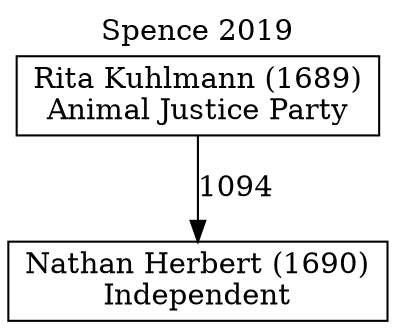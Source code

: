 // House preference flow
digraph "Nathan Herbert (1690)_Spence_2019" {
	graph [label="Spence 2019" labelloc=t mclimit=10]
	node [shape=box]
	"Nathan Herbert (1690)" [label="Nathan Herbert (1690)
Independent"]
	"Rita Kuhlmann (1689)" [label="Rita Kuhlmann (1689)
Animal Justice Party"]
	"Rita Kuhlmann (1689)" -> "Nathan Herbert (1690)" [label=1094]
}

